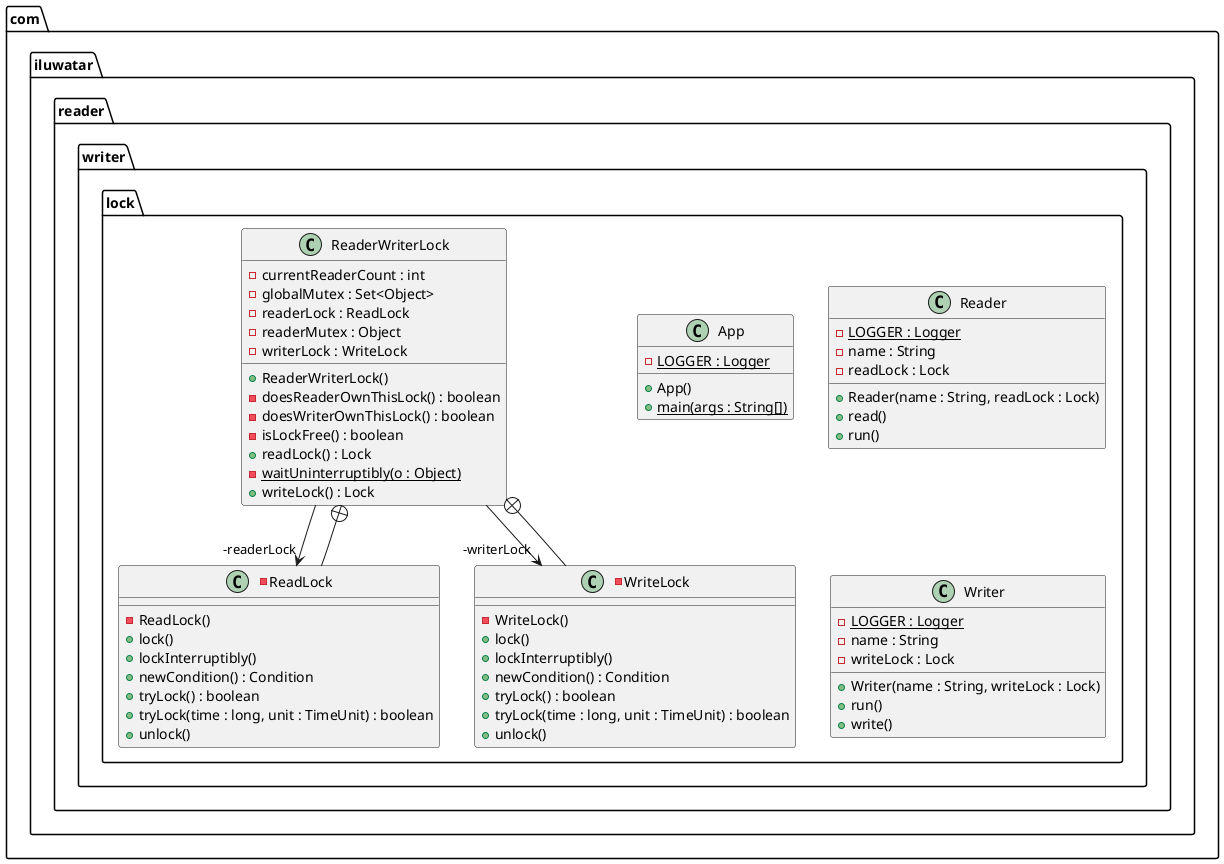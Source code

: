@startuml
package com.iluwatar.reader.writer.lock {
  class App {
    - LOGGER : Logger {static}
    + App()
    + main(args : String[]) {static}
  }
  class Reader {
    - LOGGER : Logger {static}
    - name : String
    - readLock : Lock
    + Reader(name : String, readLock : Lock)
    + read()
    + run()
  }
  class ReaderWriterLock {
    - currentReaderCount : int
    - globalMutex : Set<Object>
    - readerLock : ReadLock
    - readerMutex : Object
    - writerLock : WriteLock
    + ReaderWriterLock()
    - doesReaderOwnThisLock() : boolean
    - doesWriterOwnThisLock() : boolean
    - isLockFree() : boolean
    + readLock() : Lock
    - waitUninterruptibly(o : Object) {static}
    + writeLock() : Lock
  }
  -class ReadLock {
    - ReadLock()
    + lock()
    + lockInterruptibly()
    + newCondition() : Condition
    + tryLock() : boolean
    + tryLock(time : long, unit : TimeUnit) : boolean
    + unlock()
  }
  -class WriteLock {
    - WriteLock()
    + lock()
    + lockInterruptibly()
    + newCondition() : Condition
    + tryLock() : boolean
    + tryLock(time : long, unit : TimeUnit) : boolean
    + unlock()
  }
  class Writer {
    - LOGGER : Logger {static}
    - name : String
    - writeLock : Lock
    + Writer(name : String, writeLock : Lock)
    + run()
    + write()
  }
}
ReaderWriterLock -->  "-readerLock" ReadLock
ReadLock --+ ReaderWriterLock
WriteLock --+ ReaderWriterLock
ReaderWriterLock -->  "-writerLock" WriteLock
@enduml